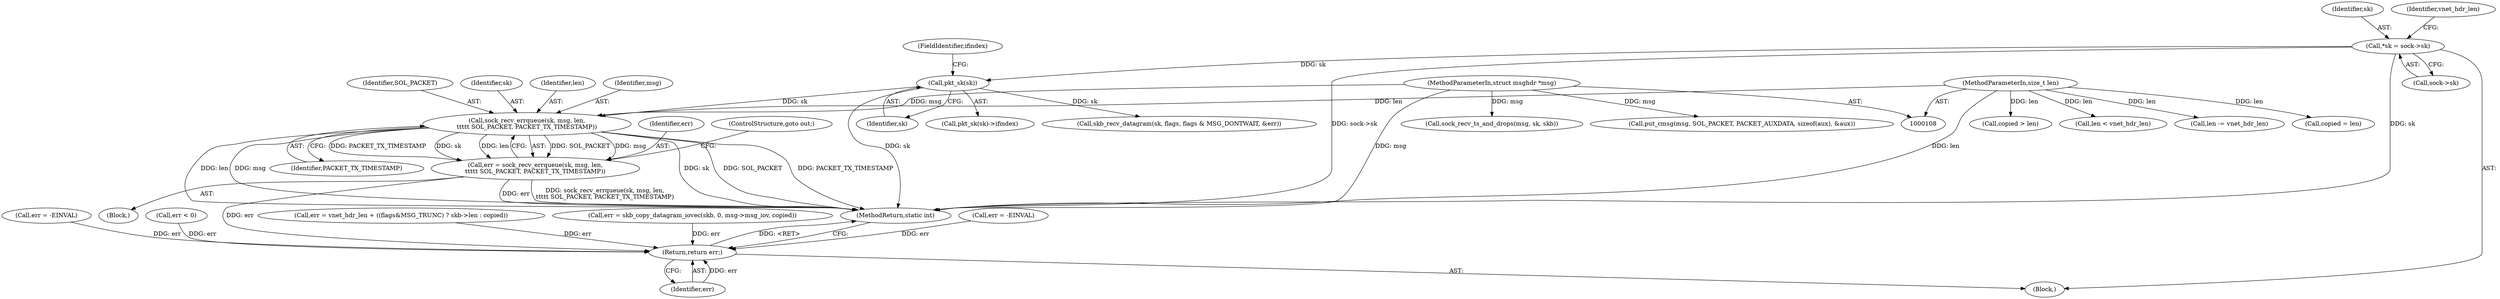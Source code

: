 digraph "0_linux_f3d3342602f8bcbf37d7c46641cb9bca7618eb1c_26@API" {
"1000164" [label="(Call,sock_recv_errqueue(sk, msg, len,\n\t\t\t\t\t SOL_PACKET, PACKET_TX_TIMESTAMP))"];
"1000150" [label="(Call,pkt_sk(sk))"];
"1000116" [label="(Call,*sk = sock->sk)"];
"1000111" [label="(MethodParameterIn,struct msghdr *msg)"];
"1000112" [label="(MethodParameterIn,size_t len)"];
"1000162" [label="(Call,err = sock_recv_errqueue(sk, msg, len,\n\t\t\t\t\t SOL_PACKET, PACKET_TX_TIMESTAMP))"];
"1000522" [label="(Return,return err;)"];
"1000381" [label="(Call,copied = len)"];
"1000195" [label="(Call,err = -EINVAL)"];
"1000162" [label="(Call,err = sock_recv_errqueue(sk, msg, len,\n\t\t\t\t\t SOL_PACKET, PACKET_TX_TIMESTAMP))"];
"1000117" [label="(Identifier,sk)"];
"1000168" [label="(Identifier,SOL_PACKET)"];
"1000163" [label="(Identifier,err)"];
"1000173" [label="(Call,skb_recv_datagram(sk, flags, flags & MSG_DONTWAIT, &err))"];
"1000118" [label="(Call,sock->sk)"];
"1000170" [label="(ControlStructure,goto out;)"];
"1000161" [label="(Block,)"];
"1000129" [label="(Call,err = -EINVAL)"];
"1000497" [label="(Call,put_cmsg(msg, SOL_PACKET, PACKET_AUXDATA, sizeof(aux), &aux))"];
"1000150" [label="(Call,pkt_sk(sk))"];
"1000151" [label="(Identifier,sk)"];
"1000164" [label="(Call,sock_recv_errqueue(sk, msg, len,\n\t\t\t\t\t SOL_PACKET, PACKET_TX_TIMESTAMP))"];
"1000111" [label="(MethodParameterIn,struct msghdr *msg)"];
"1000169" [label="(Identifier,PACKET_TX_TIMESTAMP)"];
"1000377" [label="(Call,copied > len)"];
"1000165" [label="(Identifier,sk)"];
"1000112" [label="(MethodParameterIn,size_t len)"];
"1000522" [label="(Return,return err;)"];
"1000401" [label="(Call,sock_recv_ts_and_drops(msg, sk, skb))"];
"1000149" [label="(Call,pkt_sk(sk)->ifindex)"];
"1000523" [label="(Identifier,err)"];
"1000152" [label="(FieldIdentifier,ifindex)"];
"1000345" [label="(Call,err < 0)"];
"1000116" [label="(Call,*sk = sock->sk)"];
"1000524" [label="(MethodReturn,static int)"];
"1000167" [label="(Identifier,len)"];
"1000204" [label="(Call,len < vnet_hdr_len)"];
"1000127" [label="(Identifier,vnet_hdr_len)"];
"1000114" [label="(Block,)"];
"1000505" [label="(Call,err = vnet_hdr_len + ((flags&MSG_TRUNC) ? skb->len : copied))"];
"1000166" [label="(Identifier,msg)"];
"1000389" [label="(Call,err = skb_copy_datagram_iovec(skb, 0, msg->msg_iov, copied))"];
"1000208" [label="(Call,len -= vnet_hdr_len)"];
"1000164" -> "1000162"  [label="AST: "];
"1000164" -> "1000169"  [label="CFG: "];
"1000165" -> "1000164"  [label="AST: "];
"1000166" -> "1000164"  [label="AST: "];
"1000167" -> "1000164"  [label="AST: "];
"1000168" -> "1000164"  [label="AST: "];
"1000169" -> "1000164"  [label="AST: "];
"1000162" -> "1000164"  [label="CFG: "];
"1000164" -> "1000524"  [label="DDG: SOL_PACKET"];
"1000164" -> "1000524"  [label="DDG: PACKET_TX_TIMESTAMP"];
"1000164" -> "1000524"  [label="DDG: msg"];
"1000164" -> "1000524"  [label="DDG: len"];
"1000164" -> "1000524"  [label="DDG: sk"];
"1000164" -> "1000162"  [label="DDG: SOL_PACKET"];
"1000164" -> "1000162"  [label="DDG: msg"];
"1000164" -> "1000162"  [label="DDG: PACKET_TX_TIMESTAMP"];
"1000164" -> "1000162"  [label="DDG: sk"];
"1000164" -> "1000162"  [label="DDG: len"];
"1000150" -> "1000164"  [label="DDG: sk"];
"1000111" -> "1000164"  [label="DDG: msg"];
"1000112" -> "1000164"  [label="DDG: len"];
"1000150" -> "1000149"  [label="AST: "];
"1000150" -> "1000151"  [label="CFG: "];
"1000151" -> "1000150"  [label="AST: "];
"1000152" -> "1000150"  [label="CFG: "];
"1000150" -> "1000524"  [label="DDG: sk"];
"1000116" -> "1000150"  [label="DDG: sk"];
"1000150" -> "1000173"  [label="DDG: sk"];
"1000116" -> "1000114"  [label="AST: "];
"1000116" -> "1000118"  [label="CFG: "];
"1000117" -> "1000116"  [label="AST: "];
"1000118" -> "1000116"  [label="AST: "];
"1000127" -> "1000116"  [label="CFG: "];
"1000116" -> "1000524"  [label="DDG: sk"];
"1000116" -> "1000524"  [label="DDG: sock->sk"];
"1000111" -> "1000108"  [label="AST: "];
"1000111" -> "1000524"  [label="DDG: msg"];
"1000111" -> "1000401"  [label="DDG: msg"];
"1000111" -> "1000497"  [label="DDG: msg"];
"1000112" -> "1000108"  [label="AST: "];
"1000112" -> "1000524"  [label="DDG: len"];
"1000112" -> "1000204"  [label="DDG: len"];
"1000112" -> "1000208"  [label="DDG: len"];
"1000112" -> "1000377"  [label="DDG: len"];
"1000112" -> "1000381"  [label="DDG: len"];
"1000162" -> "1000161"  [label="AST: "];
"1000163" -> "1000162"  [label="AST: "];
"1000170" -> "1000162"  [label="CFG: "];
"1000162" -> "1000524"  [label="DDG: sock_recv_errqueue(sk, msg, len,\n\t\t\t\t\t SOL_PACKET, PACKET_TX_TIMESTAMP)"];
"1000162" -> "1000524"  [label="DDG: err"];
"1000162" -> "1000522"  [label="DDG: err"];
"1000522" -> "1000114"  [label="AST: "];
"1000522" -> "1000523"  [label="CFG: "];
"1000523" -> "1000522"  [label="AST: "];
"1000524" -> "1000522"  [label="CFG: "];
"1000522" -> "1000524"  [label="DDG: <RET>"];
"1000523" -> "1000522"  [label="DDG: err"];
"1000129" -> "1000522"  [label="DDG: err"];
"1000505" -> "1000522"  [label="DDG: err"];
"1000389" -> "1000522"  [label="DDG: err"];
"1000345" -> "1000522"  [label="DDG: err"];
"1000195" -> "1000522"  [label="DDG: err"];
}
